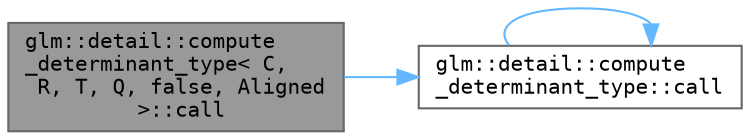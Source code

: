 digraph "glm::detail::compute_determinant_type&lt; C, R, T, Q, false, Aligned &gt;::call"
{
 // LATEX_PDF_SIZE
  bgcolor="transparent";
  edge [fontname=Terminal,fontsize=10,labelfontname=Helvetica,labelfontsize=10];
  node [fontname=Terminal,fontsize=10,shape=box,height=0.2,width=0.4];
  rankdir="LR";
  Node1 [label="glm::detail::compute\l_determinant_type\< C,\l R, T, Q, false, Aligned\l \>::call",height=0.2,width=0.4,color="gray40", fillcolor="grey60", style="filled", fontcolor="black",tooltip=" "];
  Node1 -> Node2 [color="steelblue1",style="solid"];
  Node2 [label="glm::detail::compute\l_determinant_type::call",height=0.2,width=0.4,color="grey40", fillcolor="white", style="filled",URL="$structglm_1_1detail_1_1compute__determinant__type.html#ac05dceb3544acf8147eb6c010ea073ba",tooltip=" "];
  Node2 -> Node2 [color="steelblue1",style="solid"];
}
